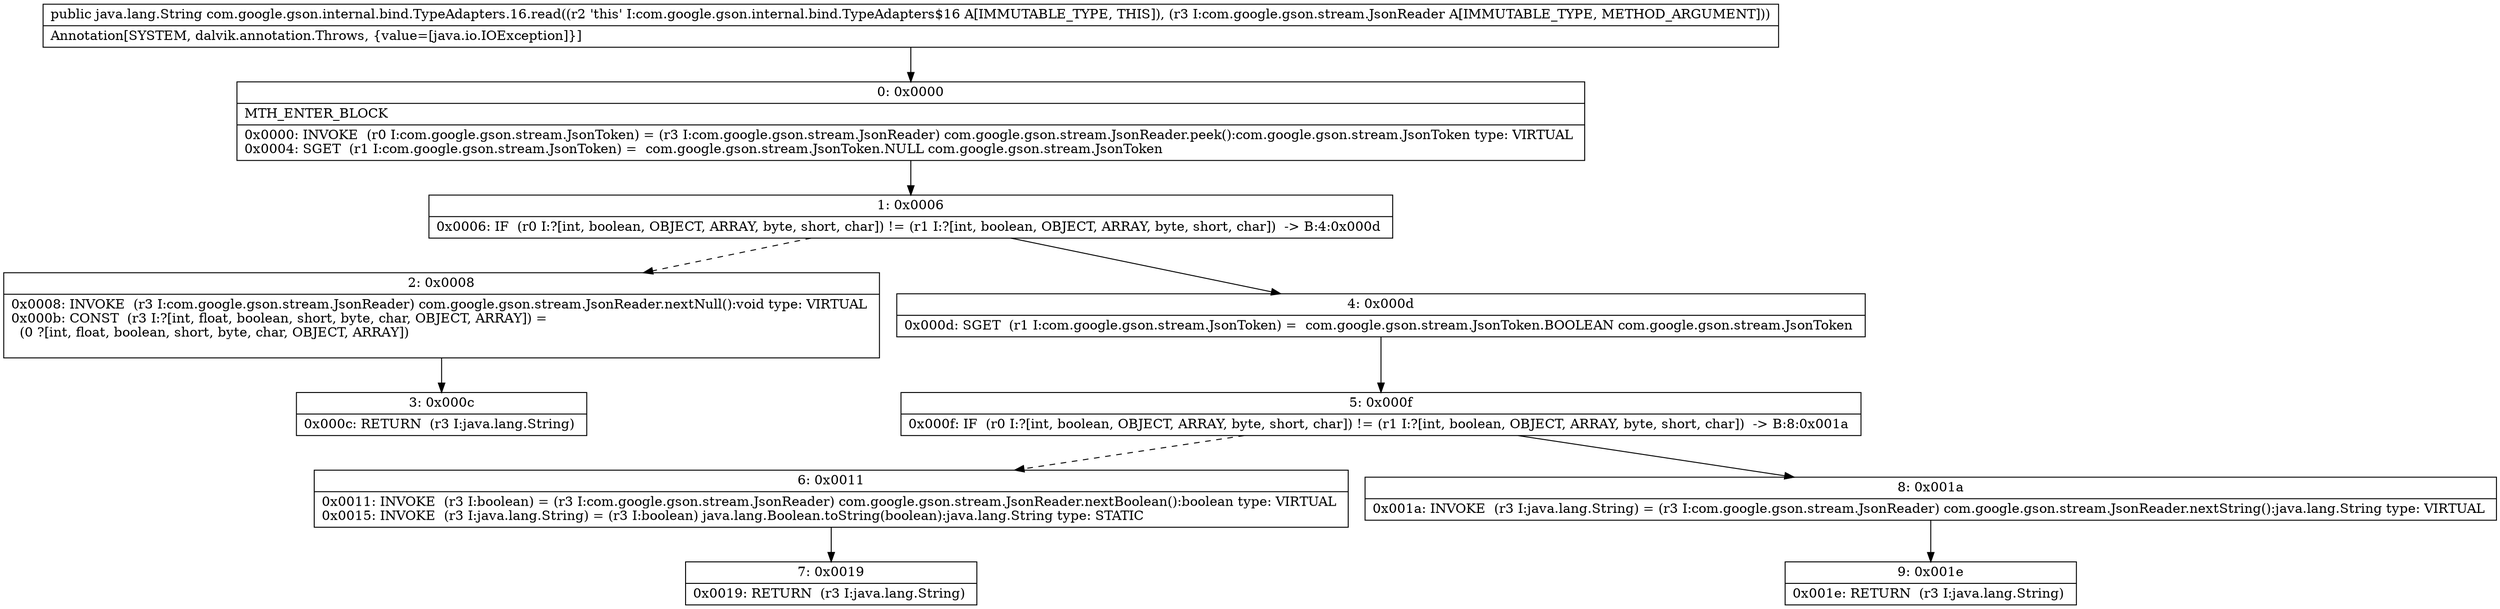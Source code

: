 digraph "CFG forcom.google.gson.internal.bind.TypeAdapters.16.read(Lcom\/google\/gson\/stream\/JsonReader;)Ljava\/lang\/String;" {
Node_0 [shape=record,label="{0\:\ 0x0000|MTH_ENTER_BLOCK\l|0x0000: INVOKE  (r0 I:com.google.gson.stream.JsonToken) = (r3 I:com.google.gson.stream.JsonReader) com.google.gson.stream.JsonReader.peek():com.google.gson.stream.JsonToken type: VIRTUAL \l0x0004: SGET  (r1 I:com.google.gson.stream.JsonToken) =  com.google.gson.stream.JsonToken.NULL com.google.gson.stream.JsonToken \l}"];
Node_1 [shape=record,label="{1\:\ 0x0006|0x0006: IF  (r0 I:?[int, boolean, OBJECT, ARRAY, byte, short, char]) != (r1 I:?[int, boolean, OBJECT, ARRAY, byte, short, char])  \-\> B:4:0x000d \l}"];
Node_2 [shape=record,label="{2\:\ 0x0008|0x0008: INVOKE  (r3 I:com.google.gson.stream.JsonReader) com.google.gson.stream.JsonReader.nextNull():void type: VIRTUAL \l0x000b: CONST  (r3 I:?[int, float, boolean, short, byte, char, OBJECT, ARRAY]) = \l  (0 ?[int, float, boolean, short, byte, char, OBJECT, ARRAY])\l \l}"];
Node_3 [shape=record,label="{3\:\ 0x000c|0x000c: RETURN  (r3 I:java.lang.String) \l}"];
Node_4 [shape=record,label="{4\:\ 0x000d|0x000d: SGET  (r1 I:com.google.gson.stream.JsonToken) =  com.google.gson.stream.JsonToken.BOOLEAN com.google.gson.stream.JsonToken \l}"];
Node_5 [shape=record,label="{5\:\ 0x000f|0x000f: IF  (r0 I:?[int, boolean, OBJECT, ARRAY, byte, short, char]) != (r1 I:?[int, boolean, OBJECT, ARRAY, byte, short, char])  \-\> B:8:0x001a \l}"];
Node_6 [shape=record,label="{6\:\ 0x0011|0x0011: INVOKE  (r3 I:boolean) = (r3 I:com.google.gson.stream.JsonReader) com.google.gson.stream.JsonReader.nextBoolean():boolean type: VIRTUAL \l0x0015: INVOKE  (r3 I:java.lang.String) = (r3 I:boolean) java.lang.Boolean.toString(boolean):java.lang.String type: STATIC \l}"];
Node_7 [shape=record,label="{7\:\ 0x0019|0x0019: RETURN  (r3 I:java.lang.String) \l}"];
Node_8 [shape=record,label="{8\:\ 0x001a|0x001a: INVOKE  (r3 I:java.lang.String) = (r3 I:com.google.gson.stream.JsonReader) com.google.gson.stream.JsonReader.nextString():java.lang.String type: VIRTUAL \l}"];
Node_9 [shape=record,label="{9\:\ 0x001e|0x001e: RETURN  (r3 I:java.lang.String) \l}"];
MethodNode[shape=record,label="{public java.lang.String com.google.gson.internal.bind.TypeAdapters.16.read((r2 'this' I:com.google.gson.internal.bind.TypeAdapters$16 A[IMMUTABLE_TYPE, THIS]), (r3 I:com.google.gson.stream.JsonReader A[IMMUTABLE_TYPE, METHOD_ARGUMENT]))  | Annotation[SYSTEM, dalvik.annotation.Throws, \{value=[java.io.IOException]\}]\l}"];
MethodNode -> Node_0;
Node_0 -> Node_1;
Node_1 -> Node_2[style=dashed];
Node_1 -> Node_4;
Node_2 -> Node_3;
Node_4 -> Node_5;
Node_5 -> Node_6[style=dashed];
Node_5 -> Node_8;
Node_6 -> Node_7;
Node_8 -> Node_9;
}

